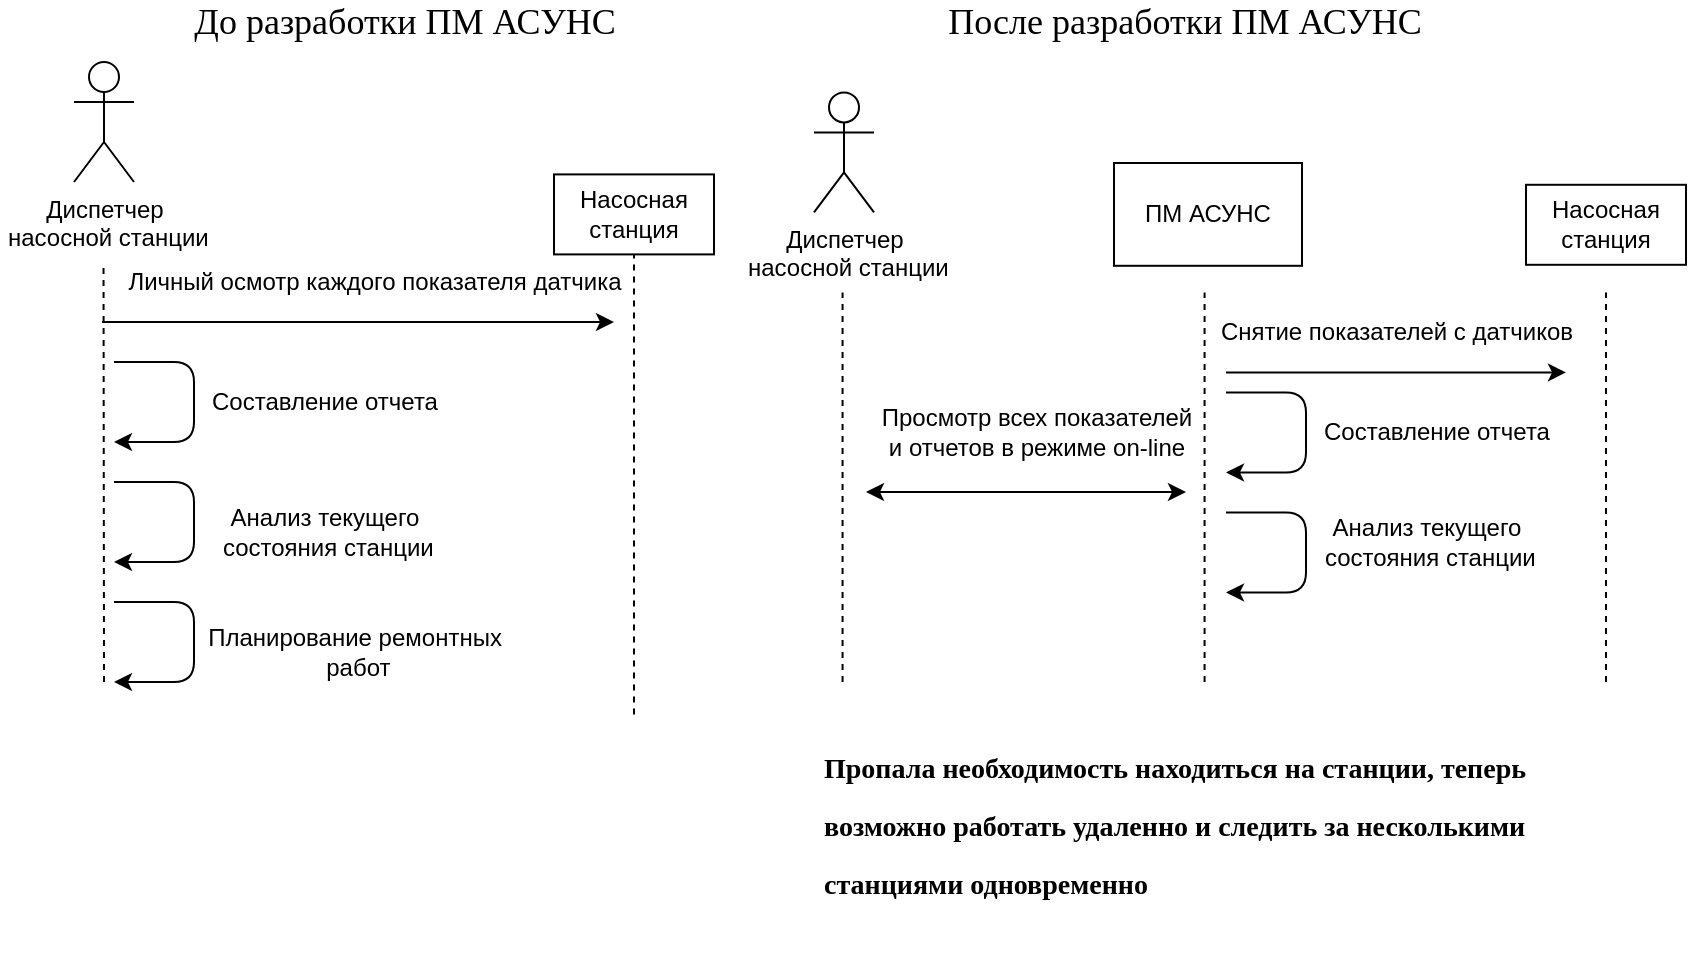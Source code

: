 <mxfile version="13.1.1" type="device"><diagram id="jlYMTZ1juzLXPgWoXmvt" name="Page-1"><mxGraphModel dx="2105" dy="580" grid="1" gridSize="10" guides="1" tooltips="1" connect="1" arrows="1" fold="1" page="1" pageScale="1" pageWidth="827" pageHeight="1169" math="0" shadow="0"><root><mxCell id="0"/><mxCell id="1" parent="0"/><mxCell id="Pi7nHDvyxgIUcB-cyZKC-1" value="Диспетчер&lt;br&gt;&amp;nbsp;насосной станции" style="shape=umlActor;verticalLabelPosition=bottom;labelBackgroundColor=#ffffff;verticalAlign=top;html=1;outlineConnect=0;" vertex="1" parent="1"><mxGeometry x="-50" y="80" width="30" height="60" as="geometry"/></mxCell><mxCell id="Pi7nHDvyxgIUcB-cyZKC-2" value="Диспетчер&lt;br&gt;&amp;nbsp;насосной станции" style="shape=umlActor;verticalLabelPosition=bottom;labelBackgroundColor=#ffffff;verticalAlign=top;html=1;outlineConnect=0;" vertex="1" parent="1"><mxGeometry x="320" y="95.2" width="30" height="60" as="geometry"/></mxCell><mxCell id="Pi7nHDvyxgIUcB-cyZKC-3" value="" style="endArrow=none;dashed=1;html=1;" edge="1" parent="1"><mxGeometry width="50" height="50" relative="1" as="geometry"><mxPoint x="-35" y="390" as="sourcePoint"/><mxPoint x="-35.24" y="180" as="targetPoint"/></mxGeometry></mxCell><mxCell id="Pi7nHDvyxgIUcB-cyZKC-4" value="" style="endArrow=none;dashed=1;html=1;" edge="1" parent="1"><mxGeometry width="50" height="50" relative="1" as="geometry"><mxPoint x="334.29" y="390.0" as="sourcePoint"/><mxPoint x="334.29" y="195.2" as="targetPoint"/></mxGeometry></mxCell><mxCell id="Pi7nHDvyxgIUcB-cyZKC-9" value="&lt;font face=&quot;Times New Roman&quot; style=&quot;font-size: 18px&quot;&gt;До разработки ПМ АСУНС&lt;/font&gt;" style="text;html=1;align=center;verticalAlign=middle;resizable=0;points=[];autosize=1;" vertex="1" parent="1"><mxGeometry y="50" width="230" height="20" as="geometry"/></mxCell><mxCell id="Pi7nHDvyxgIUcB-cyZKC-10" value="&lt;font face=&quot;Times New Roman&quot; style=&quot;font-size: 18px&quot;&gt;После разработки ПМ АСУНС&lt;/font&gt;" style="text;html=1;align=center;verticalAlign=middle;resizable=0;points=[];autosize=1;" vertex="1" parent="1"><mxGeometry x="380" y="50" width="250" height="20" as="geometry"/></mxCell><mxCell id="Pi7nHDvyxgIUcB-cyZKC-12" value="Насосная станция" style="rounded=0;whiteSpace=wrap;html=1;" vertex="1" parent="1"><mxGeometry x="190" y="136.2" width="80" height="40" as="geometry"/></mxCell><mxCell id="Pi7nHDvyxgIUcB-cyZKC-13" value="" style="endArrow=none;dashed=1;html=1;" edge="1" parent="1"><mxGeometry width="50" height="50" relative="1" as="geometry"><mxPoint x="230" y="406.2" as="sourcePoint"/><mxPoint x="230" y="176.2" as="targetPoint"/></mxGeometry></mxCell><mxCell id="Pi7nHDvyxgIUcB-cyZKC-15" value="" style="endArrow=classic;html=1;" edge="1" parent="1"><mxGeometry width="50" height="50" relative="1" as="geometry"><mxPoint x="-36" y="210" as="sourcePoint"/><mxPoint x="220" y="210" as="targetPoint"/></mxGeometry></mxCell><mxCell id="Pi7nHDvyxgIUcB-cyZKC-16" value="Личный осмотр каждого показателя датчика" style="text;html=1;align=center;verticalAlign=middle;resizable=0;points=[];autosize=1;" vertex="1" parent="1"><mxGeometry x="-30" y="180" width="260" height="20" as="geometry"/></mxCell><mxCell id="Pi7nHDvyxgIUcB-cyZKC-20" value="" style="edgeStyle=segmentEdgeStyle;endArrow=classic;html=1;" edge="1" parent="1"><mxGeometry width="50" height="50" relative="1" as="geometry"><mxPoint x="-30" y="290" as="sourcePoint"/><mxPoint x="-30" y="330" as="targetPoint"/><Array as="points"><mxPoint x="10" y="290"/><mxPoint x="10" y="330"/></Array></mxGeometry></mxCell><mxCell id="Pi7nHDvyxgIUcB-cyZKC-21" value="" style="edgeStyle=segmentEdgeStyle;endArrow=classic;html=1;" edge="1" parent="1"><mxGeometry width="50" height="50" relative="1" as="geometry"><mxPoint x="-30" y="230" as="sourcePoint"/><mxPoint x="-30" y="270" as="targetPoint"/><Array as="points"><mxPoint x="10" y="230"/><mxPoint x="10" y="270"/></Array></mxGeometry></mxCell><mxCell id="Pi7nHDvyxgIUcB-cyZKC-22" value="Составление отчета" style="text;html=1;align=center;verticalAlign=middle;resizable=0;points=[];autosize=1;" vertex="1" parent="1"><mxGeometry x="10" y="240" width="130" height="20" as="geometry"/></mxCell><mxCell id="Pi7nHDvyxgIUcB-cyZKC-23" value="Анализ текущего&lt;br&gt;&amp;nbsp;состояния станции" style="text;html=1;align=center;verticalAlign=middle;resizable=0;points=[];autosize=1;" vertex="1" parent="1"><mxGeometry x="15" y="300" width="120" height="30" as="geometry"/></mxCell><mxCell id="Pi7nHDvyxgIUcB-cyZKC-24" value="" style="edgeStyle=segmentEdgeStyle;endArrow=classic;html=1;" edge="1" parent="1"><mxGeometry width="50" height="50" relative="1" as="geometry"><mxPoint x="-30" y="350" as="sourcePoint"/><mxPoint x="-30" y="390.0" as="targetPoint"/><Array as="points"><mxPoint x="10" y="350"/><mxPoint x="10" y="390"/></Array></mxGeometry></mxCell><mxCell id="Pi7nHDvyxgIUcB-cyZKC-25" value="Планирование ремонтных&lt;br&gt;&amp;nbsp;работ" style="text;html=1;align=center;verticalAlign=middle;resizable=0;points=[];autosize=1;" vertex="1" parent="1"><mxGeometry x="10" y="360" width="160" height="30" as="geometry"/></mxCell><mxCell id="Pi7nHDvyxgIUcB-cyZKC-26" value="Насосная станция" style="rounded=0;whiteSpace=wrap;html=1;" vertex="1" parent="1"><mxGeometry x="676" y="141.4" width="80" height="40" as="geometry"/></mxCell><mxCell id="Pi7nHDvyxgIUcB-cyZKC-27" value="" style="endArrow=none;dashed=1;html=1;" edge="1" parent="1"><mxGeometry width="50" height="50" relative="1" as="geometry"><mxPoint x="716" y="390.0" as="sourcePoint"/><mxPoint x="716" y="195.2" as="targetPoint"/></mxGeometry></mxCell><mxCell id="Pi7nHDvyxgIUcB-cyZKC-29" value="ПМ АСУНС" style="rounded=0;whiteSpace=wrap;html=1;" vertex="1" parent="1"><mxGeometry x="470" y="130.5" width="94" height="51.4" as="geometry"/></mxCell><mxCell id="Pi7nHDvyxgIUcB-cyZKC-30" value="" style="endArrow=none;dashed=1;html=1;" edge="1" parent="1"><mxGeometry width="50" height="50" relative="1" as="geometry"><mxPoint x="515.29" y="390.0" as="sourcePoint"/><mxPoint x="515.29" y="195.2" as="targetPoint"/></mxGeometry></mxCell><mxCell id="Pi7nHDvyxgIUcB-cyZKC-36" value="Просмотр всех показателей&lt;br&gt;и отчетов в режиме on-line" style="text;html=1;align=center;verticalAlign=middle;resizable=0;points=[];autosize=1;" vertex="1" parent="1"><mxGeometry x="346" y="250.2" width="170" height="30" as="geometry"/></mxCell><mxCell id="Pi7nHDvyxgIUcB-cyZKC-39" value="" style="endArrow=classic;html=1;" edge="1" parent="1"><mxGeometry width="50" height="50" relative="1" as="geometry"><mxPoint x="526" y="235.2" as="sourcePoint"/><mxPoint x="696" y="235.2" as="targetPoint"/></mxGeometry></mxCell><mxCell id="Pi7nHDvyxgIUcB-cyZKC-40" value="Снятие показателей с датчиков" style="text;html=1;align=center;verticalAlign=middle;resizable=0;points=[];autosize=1;" vertex="1" parent="1"><mxGeometry x="516" y="205.2" width="190" height="20" as="geometry"/></mxCell><mxCell id="Pi7nHDvyxgIUcB-cyZKC-41" value="" style="edgeStyle=segmentEdgeStyle;endArrow=classic;html=1;" edge="1" parent="1"><mxGeometry width="50" height="50" relative="1" as="geometry"><mxPoint x="526" y="305.2" as="sourcePoint"/><mxPoint x="526" y="345.2" as="targetPoint"/><Array as="points"><mxPoint x="566" y="305.2"/><mxPoint x="566" y="345.2"/></Array></mxGeometry></mxCell><mxCell id="Pi7nHDvyxgIUcB-cyZKC-42" value="" style="edgeStyle=segmentEdgeStyle;endArrow=classic;html=1;" edge="1" parent="1"><mxGeometry width="50" height="50" relative="1" as="geometry"><mxPoint x="526" y="245.2" as="sourcePoint"/><mxPoint x="526" y="285.2" as="targetPoint"/><Array as="points"><mxPoint x="566" y="245.2"/><mxPoint x="566" y="285.2"/></Array></mxGeometry></mxCell><mxCell id="Pi7nHDvyxgIUcB-cyZKC-43" value="Составление отчета" style="text;html=1;align=center;verticalAlign=middle;resizable=0;points=[];autosize=1;" vertex="1" parent="1"><mxGeometry x="566" y="255.2" width="130" height="20" as="geometry"/></mxCell><mxCell id="Pi7nHDvyxgIUcB-cyZKC-44" value="Анализ текущего&lt;br&gt;&amp;nbsp;состояния станции" style="text;html=1;align=center;verticalAlign=middle;resizable=0;points=[];autosize=1;" vertex="1" parent="1"><mxGeometry x="566" y="305.2" width="120" height="30" as="geometry"/></mxCell><mxCell id="Pi7nHDvyxgIUcB-cyZKC-45" value="" style="endArrow=classic;startArrow=classic;html=1;" edge="1" parent="1"><mxGeometry width="50" height="50" relative="1" as="geometry"><mxPoint x="346" y="295" as="sourcePoint"/><mxPoint x="506" y="295" as="targetPoint"/></mxGeometry></mxCell><mxCell id="Pi7nHDvyxgIUcB-cyZKC-47" value="&lt;h1&gt;&lt;font style=&quot;font-size: 14px&quot; face=&quot;Times New Roman&quot;&gt;Пропала необходимость находиться на станции, теперь возможно работать удаленно и следить за несколькими станциями одновременно&lt;/font&gt;&lt;/h1&gt;" style="text;html=1;strokeColor=none;fillColor=none;spacing=5;spacingTop=-20;whiteSpace=wrap;overflow=hidden;rounded=0;" vertex="1" parent="1"><mxGeometry x="320" y="410" width="394" height="120" as="geometry"/></mxCell></root></mxGraphModel></diagram></mxfile>